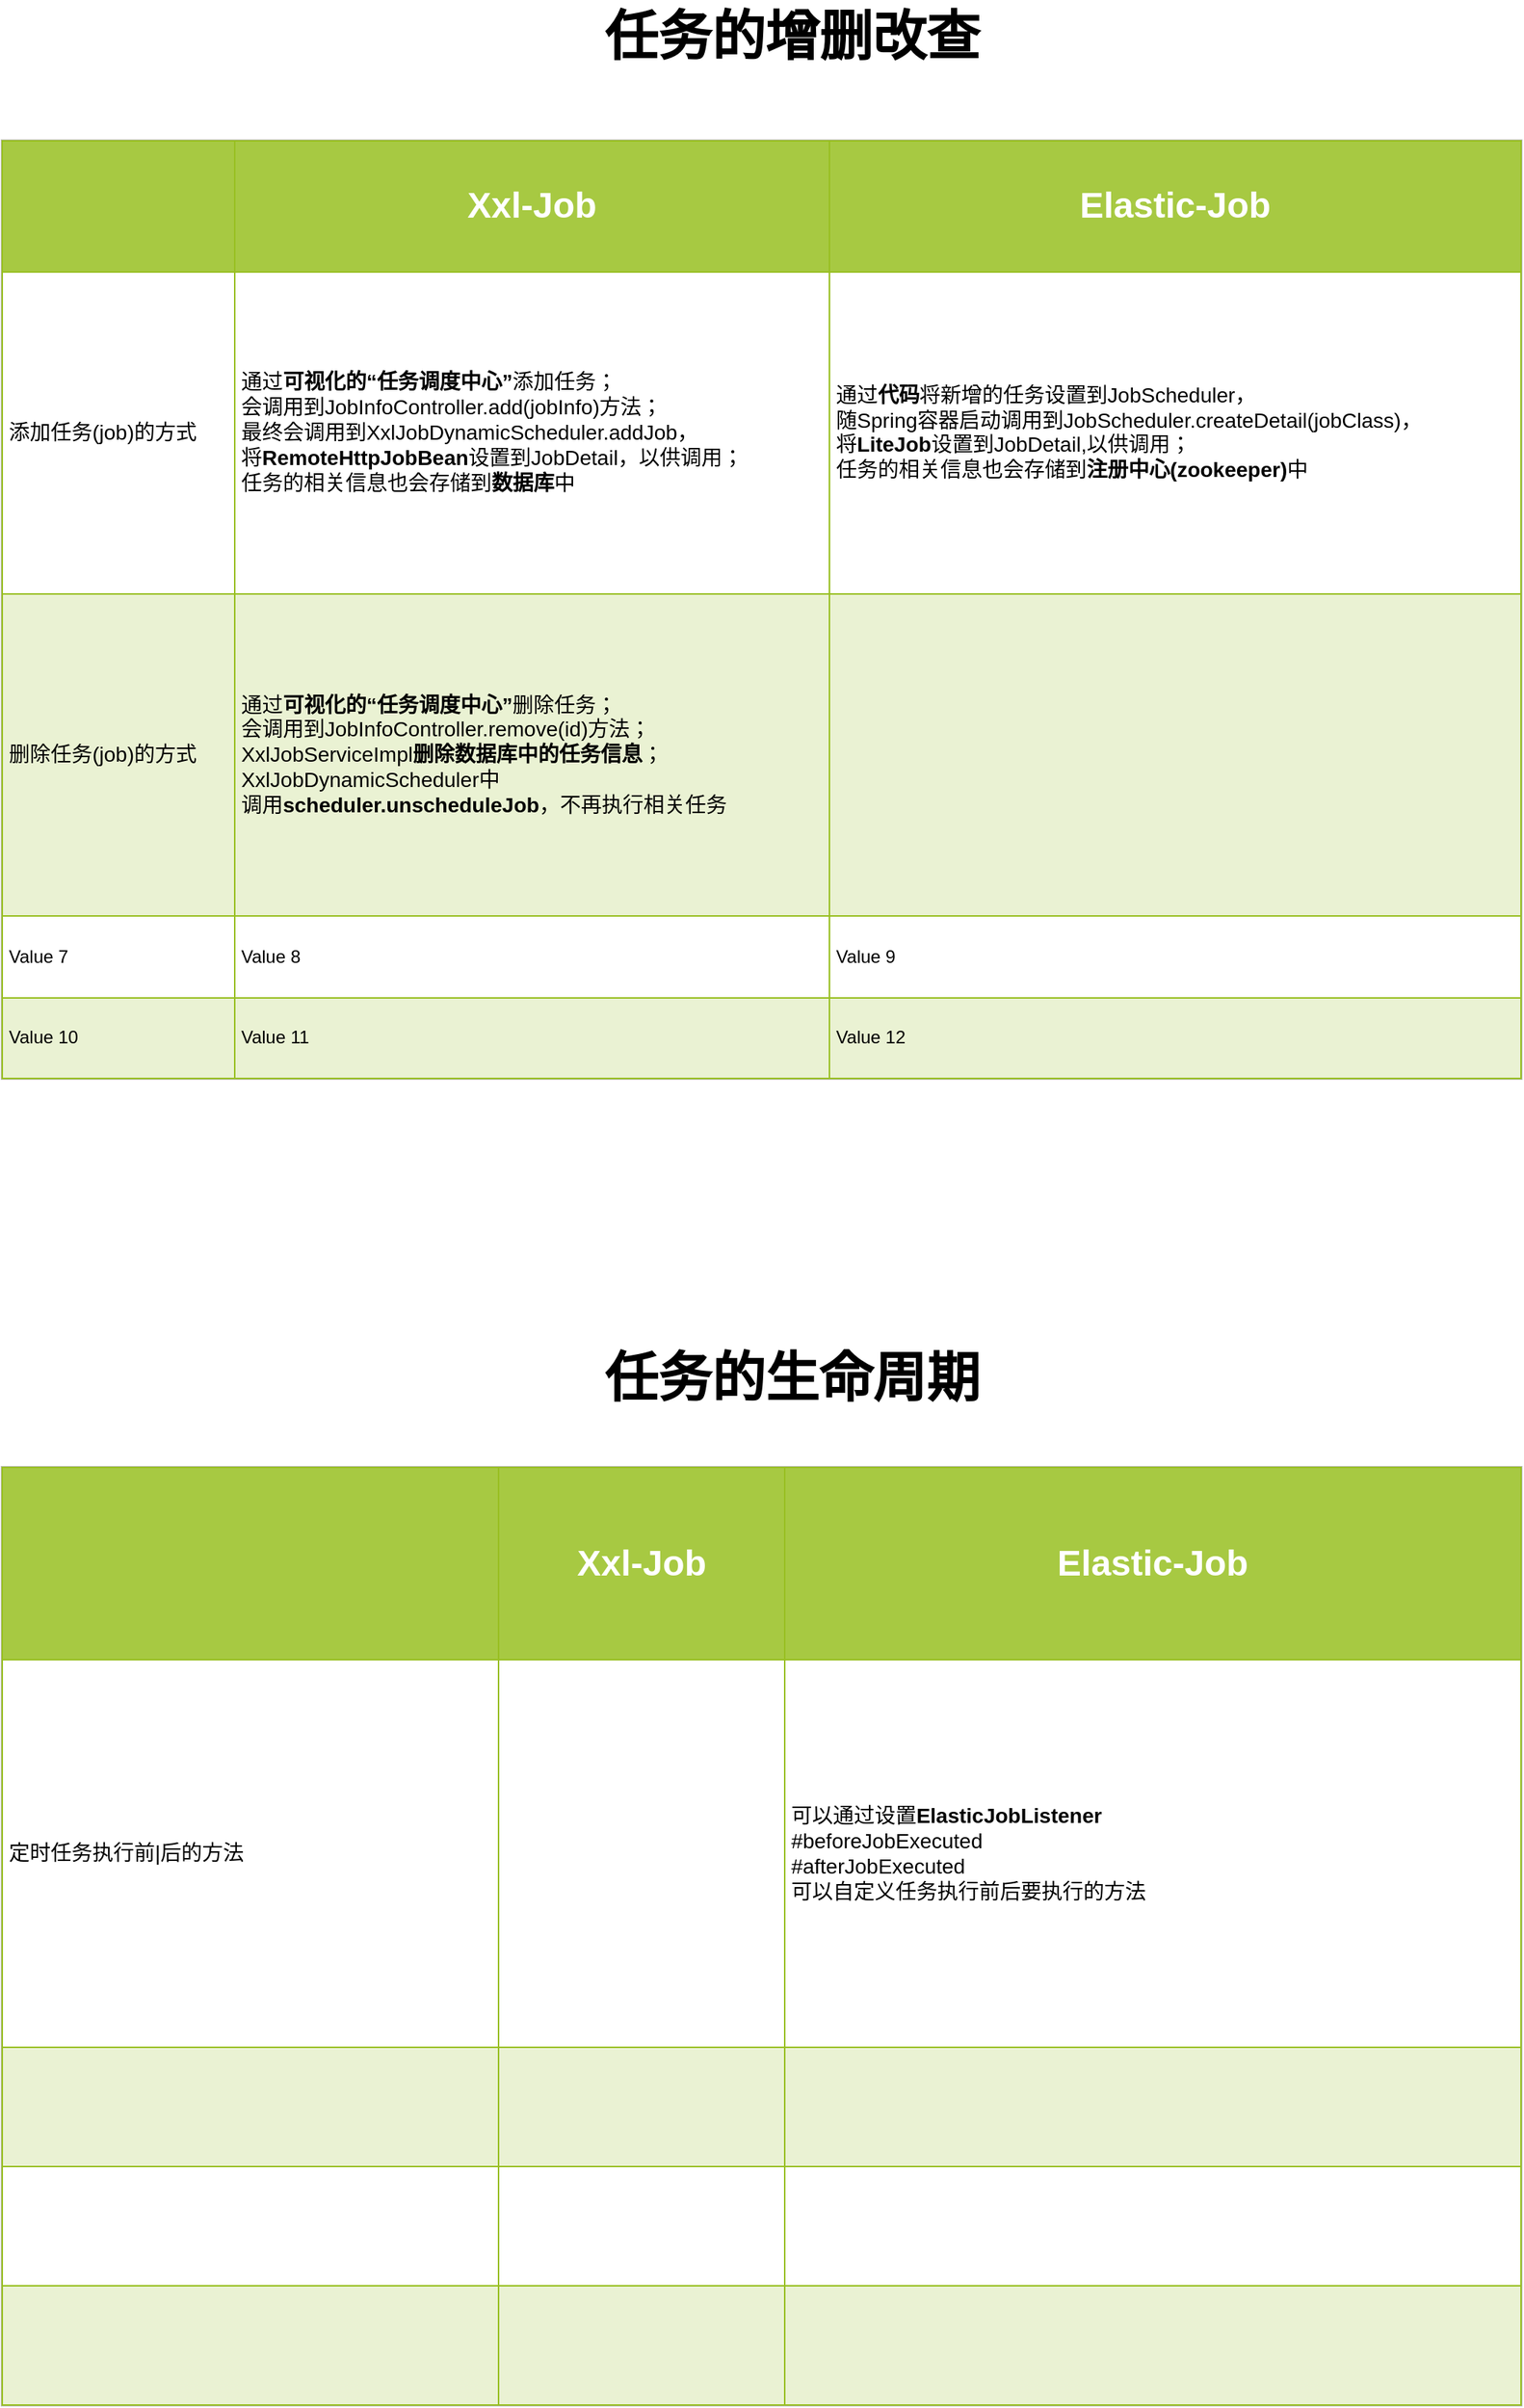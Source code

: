 <mxfile version="10.7.5" type="github"><diagram name="Page-1" id="bd83a815-5ea8-2e97-e5ec-87c9f400f2fa"><mxGraphModel dx="2851" dy="1214" grid="1" gridSize="10" guides="1" tooltips="1" connect="1" arrows="1" fold="1" page="1" pageScale="1.5" pageWidth="1169" pageHeight="826" background="#ffffff" math="1" shadow="0"><root><mxCell id="0" style=";html=1;"/><mxCell id="1" style=";html=1;" parent="0"/><mxCell id="1516e18e63f93b96-3" value="&lt;span style=&quot;font-size: 36px&quot;&gt;任务的增删改查&lt;/span&gt;&lt;br&gt;" style="text;strokeColor=none;fillColor=none;html=1;fontSize=24;fontStyle=1;verticalAlign=middle;align=center;rounded=0;shadow=1;" parent="1" vertex="1"><mxGeometry x="300" y="70" width="780" height="40" as="geometry"/></mxCell><mxCell id="aVJuLsUgOL85IlQQ9Hnr-1" value="&lt;table border=&quot;1&quot; width=&quot;100%&quot; cellpadding=&quot;4&quot; style=&quot;width: 100% ; height: 100% ; border-collapse: collapse&quot;&gt;&lt;tbody&gt;&lt;tr style=&quot;background-color: #a7c942 ; color: #ffffff ; border: 1px solid #98bf21&quot;&gt;&lt;th align=&quot;left&quot;&gt;&lt;br&gt;&lt;/th&gt;&lt;th align=&quot;left&quot; style=&quot;text-align: center&quot;&gt;&lt;font style=&quot;font-size: 24px&quot;&gt;Xxl-Job&lt;/font&gt;&lt;/th&gt;&lt;th align=&quot;left&quot; style=&quot;text-align: center&quot;&gt;&lt;font style=&quot;font-size: 24px&quot;&gt;Elastic-Job&lt;/font&gt;&lt;/th&gt;&lt;/tr&gt;&lt;tr style=&quot;border: 1px solid #98bf21&quot;&gt;&lt;td&gt;&lt;font style=&quot;font-size: 14px&quot;&gt;添加任务(job)的方式&lt;/font&gt;&lt;/td&gt;&lt;td&gt;&lt;font style=&quot;font-size: 14px&quot;&gt;通过&lt;b&gt;可视化的“任务调度中心”&lt;/b&gt;添加任务；&lt;br&gt;会调用到JobInfoController.add(jobInfo)方法；&lt;br&gt;最终会调用到XxlJobDynamicScheduler.addJob，&lt;br&gt;将&lt;b&gt;RemoteHttpJobBean&lt;/b&gt;设置到JobDetail，以供调用；&lt;br&gt;任务的相关信息也会存储到&lt;b&gt;数据库&lt;/b&gt;中&lt;/font&gt;&lt;/td&gt;&lt;td&gt;&lt;font style=&quot;font-size: 14px&quot;&gt;通过&lt;b&gt;代码&lt;/b&gt;将新增的任务设置到JobScheduler，&lt;br&gt;随Spring容器启动调用到JobScheduler.createDetail(jobClass)，&lt;br&gt;将&lt;b&gt;LiteJob&lt;/b&gt;设置到JobDetail,以供调用；&lt;br&gt;任务的相关信息也会存储到&lt;b&gt;注册中心(zookeeper)&lt;/b&gt;中&lt;/font&gt;&lt;/td&gt;&lt;/tr&gt;&lt;tr style=&quot;background-color: #eaf2d3 ; border: 1px solid #98bf21&quot;&gt;&lt;td&gt;&lt;font style=&quot;font-size: 14px&quot;&gt;删除任务(job)的方式&lt;/font&gt;&lt;/td&gt;&lt;td&gt;&lt;font style=&quot;font-size: 14px&quot;&gt;通过&lt;b&gt;可视化的“任务调度中心”&lt;/b&gt;删除任务；&lt;br&gt;会调用到JobInfoController.remove(id)方法；&lt;br&gt;XxlJobServiceImpl&lt;b&gt;删除数据库中的任务信息&lt;/b&gt;；&lt;br&gt;XxlJobDynamicScheduler中&lt;br&gt;调用&lt;b&gt;scheduler&lt;/b&gt;&lt;b&gt;.unscheduleJob&lt;/b&gt;，不再执行相关任务&lt;/font&gt;&lt;/td&gt;&lt;td&gt;&lt;br&gt;&lt;/td&gt;&lt;/tr&gt;&lt;tr style=&quot;border: 1px solid #98bf21&quot;&gt;&lt;td&gt;Value 7&lt;/td&gt;&lt;td&gt;Value 8&lt;/td&gt;&lt;td&gt;Value 9&lt;/td&gt;&lt;/tr&gt;&lt;tr style=&quot;background-color: #eaf2d3 ; border: 1px solid #98bf21&quot;&gt;&lt;td&gt;Value 10&lt;/td&gt;&lt;td&gt;Value 11&lt;/td&gt;&lt;td&gt;Value 12&lt;/td&gt;&lt;/tr&gt;&lt;/tbody&gt;&lt;/table&gt;" style="text;html=1;strokeColor=#c0c0c0;fillColor=#ffffff;overflow=fill;rounded=0;" vertex="1" parent="1"><mxGeometry x="160" y="160" width="1020" height="630" as="geometry"/></mxCell><mxCell id="aVJuLsUgOL85IlQQ9Hnr-2" value="&lt;table border=&quot;1&quot; width=&quot;100%&quot; cellpadding=&quot;4&quot; style=&quot;width: 100% ; height: 100% ; border-collapse: collapse&quot;&gt;&lt;tbody&gt;&lt;tr style=&quot;background-color: #a7c942 ; color: #ffffff ; border: 1px solid #98bf21&quot;&gt;&lt;th align=&quot;left&quot;&gt;&lt;br&gt;&lt;/th&gt;&lt;th align=&quot;left&quot; style=&quot;text-align: center&quot;&gt;&lt;font style=&quot;font-size: 24px&quot;&gt;Xxl-Job&lt;/font&gt;&lt;/th&gt;&lt;th align=&quot;left&quot; style=&quot;text-align: center&quot;&gt;&lt;font style=&quot;font-size: 24px&quot;&gt;Elastic-Job&lt;/font&gt;&lt;/th&gt;&lt;/tr&gt;&lt;tr style=&quot;border: 1px solid #98bf21&quot;&gt;&lt;td&gt;&lt;font style=&quot;font-size: 14px&quot;&gt;定时任务执行前|后的方法&lt;/font&gt;&lt;/td&gt;&lt;td&gt;&lt;br&gt;&lt;/td&gt;&lt;td&gt;&lt;font style=&quot;font-size: 14px&quot;&gt;可以通过设置&lt;b&gt;ElasticJobListener&lt;/b&gt;&lt;br&gt;#beforeJobExecuted&lt;br&gt;#afterJobExecuted&lt;br&gt;可以自定义任务执行前后要执行的方法&lt;/font&gt;&lt;br&gt;&lt;/td&gt;&lt;/tr&gt;&lt;tr style=&quot;background-color: #eaf2d3 ; border: 1px solid #98bf21&quot;&gt;&lt;td&gt;&lt;br&gt;&lt;/td&gt;&lt;td&gt;&lt;/td&gt;&lt;td&gt;&lt;br&gt;&lt;/td&gt;&lt;/tr&gt;&lt;tr style=&quot;border: 1px solid #98bf21&quot;&gt;&lt;td&gt;&lt;br&gt;&lt;/td&gt;&lt;td&gt;&lt;br&gt;&lt;/td&gt;&lt;td&gt;&lt;/td&gt;&lt;/tr&gt;&lt;tr style=&quot;background-color: #eaf2d3 ; border: 1px solid #98bf21&quot;&gt;&lt;td&gt;&lt;br&gt;&lt;/td&gt;&lt;td&gt;&lt;/td&gt;&lt;td&gt;&lt;/td&gt;&lt;/tr&gt;&lt;/tbody&gt;&lt;/table&gt;" style="text;html=1;strokeColor=#c0c0c0;fillColor=#ffffff;overflow=fill;rounded=0;" vertex="1" parent="1"><mxGeometry x="160" y="1050" width="1020" height="630" as="geometry"/></mxCell><mxCell id="aVJuLsUgOL85IlQQ9Hnr-4" value="&lt;span style=&quot;font-size: 36px&quot;&gt;任务的生命周期&lt;/span&gt;&lt;br&gt;" style="text;strokeColor=none;fillColor=none;html=1;fontSize=24;fontStyle=1;verticalAlign=middle;align=center;rounded=0;shadow=1;" vertex="1" parent="1"><mxGeometry x="300" y="970" width="780" height="40" as="geometry"/></mxCell></root></mxGraphModel></diagram></mxfile>